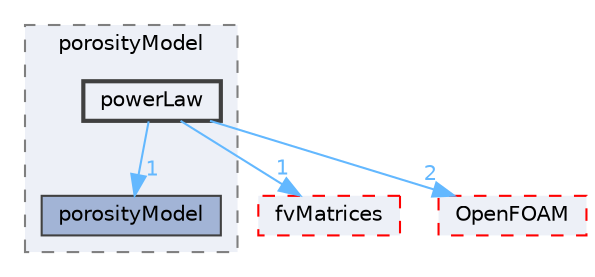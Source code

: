 digraph "src/finiteVolume/cfdTools/general/porosityModel/powerLaw"
{
 // LATEX_PDF_SIZE
  bgcolor="transparent";
  edge [fontname=Helvetica,fontsize=10,labelfontname=Helvetica,labelfontsize=10];
  node [fontname=Helvetica,fontsize=10,shape=box,height=0.2,width=0.4];
  compound=true
  subgraph clusterdir_7f71c2789b87b2ecdc8be24284257b05 {
    graph [ bgcolor="#edf0f7", pencolor="grey50", label="porosityModel", fontname=Helvetica,fontsize=10 style="filled,dashed", URL="dir_7f71c2789b87b2ecdc8be24284257b05.html",tooltip=""]
  dir_5a8452d5c878e691b4ad8657f7c472aa [label="porosityModel", fillcolor="#a2b4d6", color="grey25", style="filled", URL="dir_5a8452d5c878e691b4ad8657f7c472aa.html",tooltip=""];
  dir_9ce402510200786da9b15d58c19dede8 [label="powerLaw", fillcolor="#edf0f7", color="grey25", style="filled,bold", URL="dir_9ce402510200786da9b15d58c19dede8.html",tooltip=""];
  }
  dir_5d57e3901430bcc99a7ddac11a899224 [label="fvMatrices", fillcolor="#edf0f7", color="red", style="filled,dashed", URL="dir_5d57e3901430bcc99a7ddac11a899224.html",tooltip=""];
  dir_c5473ff19b20e6ec4dfe5c310b3778a8 [label="OpenFOAM", fillcolor="#edf0f7", color="red", style="filled,dashed", URL="dir_c5473ff19b20e6ec4dfe5c310b3778a8.html",tooltip=""];
  dir_9ce402510200786da9b15d58c19dede8->dir_5a8452d5c878e691b4ad8657f7c472aa [headlabel="1", labeldistance=1.5 headhref="dir_003022_003006.html" href="dir_003022_003006.html" color="steelblue1" fontcolor="steelblue1"];
  dir_9ce402510200786da9b15d58c19dede8->dir_5d57e3901430bcc99a7ddac11a899224 [headlabel="1", labeldistance=1.5 headhref="dir_003022_001542.html" href="dir_003022_001542.html" color="steelblue1" fontcolor="steelblue1"];
  dir_9ce402510200786da9b15d58c19dede8->dir_c5473ff19b20e6ec4dfe5c310b3778a8 [headlabel="2", labeldistance=1.5 headhref="dir_003022_002695.html" href="dir_003022_002695.html" color="steelblue1" fontcolor="steelblue1"];
}
